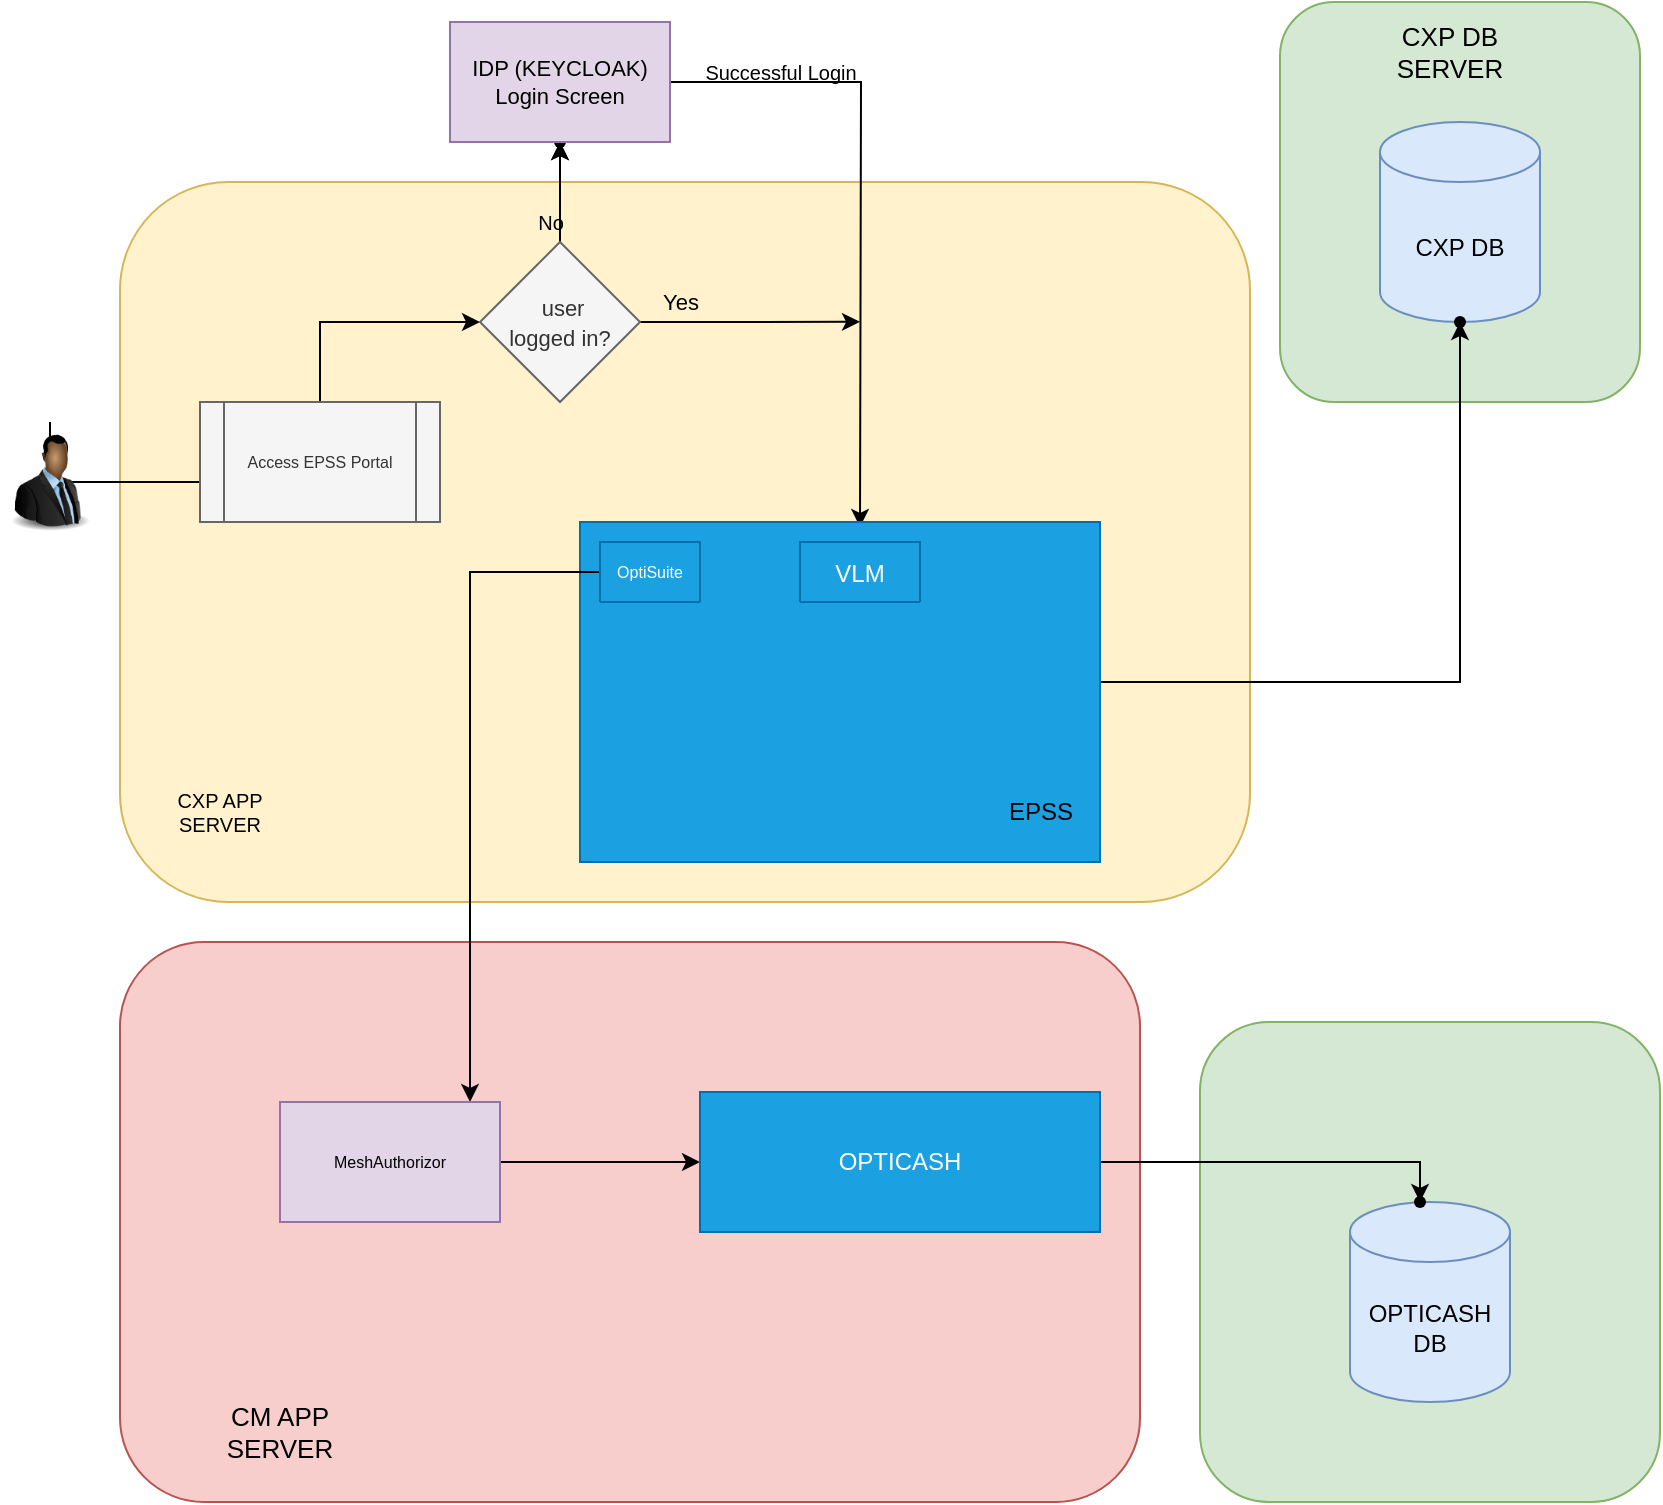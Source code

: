 <mxfile version="20.5.1" type="github">
  <diagram id="HO4zrdb7I9DzVSK7elLF" name="Page-1">
    <mxGraphModel dx="1483" dy="827" grid="1" gridSize="10" guides="1" tooltips="1" connect="1" arrows="1" fold="1" page="1" pageScale="1" pageWidth="850" pageHeight="1100" math="0" shadow="0">
      <root>
        <mxCell id="0" />
        <mxCell id="1" parent="0" />
        <mxCell id="ZP_X-qLNK-64IADdwhyX-34" value="" style="rounded=1;whiteSpace=wrap;html=1;fontSize=13;fillColor=#d5e8d4;strokeColor=#82b366;" vertex="1" parent="1">
          <mxGeometry x="650" y="120" width="180" height="200" as="geometry" />
        </mxCell>
        <mxCell id="ZP_X-qLNK-64IADdwhyX-30" value="" style="rounded=1;whiteSpace=wrap;html=1;fontSize=12;fillColor=#fff2cc;strokeColor=#d6b656;" vertex="1" parent="1">
          <mxGeometry x="70" y="210" width="565" height="360" as="geometry" />
        </mxCell>
        <mxCell id="ZP_X-qLNK-64IADdwhyX-29" value="" style="rounded=1;whiteSpace=wrap;html=1;fontSize=12;fillColor=#f8cecc;strokeColor=#b85450;" vertex="1" parent="1">
          <mxGeometry x="70" y="590" width="510" height="280" as="geometry" />
        </mxCell>
        <mxCell id="ZP_X-qLNK-64IADdwhyX-28" value="" style="rounded=1;whiteSpace=wrap;html=1;fontSize=12;fillColor=#d5e8d4;strokeColor=#82b366;" vertex="1" parent="1">
          <mxGeometry x="610" y="630" width="230" height="240" as="geometry" />
        </mxCell>
        <mxCell id="9r-Za-daL24O9KRD6en_-4" style="edgeStyle=orthogonalEdgeStyle;rounded=0;orthogonalLoop=1;jettySize=auto;html=1;exitX=0.5;exitY=0;exitDx=0;exitDy=0;entryX=0.563;entryY=1;entryDx=0;entryDy=0;entryPerimeter=0;" parent="1" source="9r-Za-daL24O9KRD6en_-1" target="9r-Za-daL24O9KRD6en_-17" edge="1">
          <mxGeometry relative="1" as="geometry">
            <mxPoint x="175" y="380" as="targetPoint" />
            <Array as="points">
              <mxPoint x="35" y="360" />
              <mxPoint x="170" y="360" />
              <mxPoint x="170" y="370" />
            </Array>
          </mxGeometry>
        </mxCell>
        <mxCell id="9r-Za-daL24O9KRD6en_-1" value="" style="image;html=1;image=img/lib/clip_art/people/Suit_Man_Black_128x128.png" parent="1" vertex="1">
          <mxGeometry x="10" y="330" width="50" height="60" as="geometry" />
        </mxCell>
        <mxCell id="9r-Za-daL24O9KRD6en_-7" value="" style="edgeStyle=orthogonalEdgeStyle;rounded=0;orthogonalLoop=1;jettySize=auto;html=1;startArrow=none;" parent="1" source="9r-Za-daL24O9KRD6en_-19" edge="1">
          <mxGeometry relative="1" as="geometry">
            <mxPoint x="170.0" y="340" as="sourcePoint" />
            <mxPoint x="250" y="280" as="targetPoint" />
            <Array as="points">
              <mxPoint x="170" y="280" />
              <mxPoint x="250" y="280" />
            </Array>
          </mxGeometry>
        </mxCell>
        <mxCell id="9r-Za-daL24O9KRD6en_-10" value="" style="edgeStyle=orthogonalEdgeStyle;rounded=0;orthogonalLoop=1;jettySize=auto;html=1;fontSize=8;" parent="1" source="9r-Za-daL24O9KRD6en_-5" target="9r-Za-daL24O9KRD6en_-9" edge="1">
          <mxGeometry relative="1" as="geometry" />
        </mxCell>
        <mxCell id="9r-Za-daL24O9KRD6en_-14" style="edgeStyle=orthogonalEdgeStyle;rounded=0;orthogonalLoop=1;jettySize=auto;html=1;exitX=1;exitY=0.5;exitDx=0;exitDy=0;fontSize=8;" parent="1" source="9r-Za-daL24O9KRD6en_-5" edge="1">
          <mxGeometry relative="1" as="geometry">
            <mxPoint x="440" y="279.923" as="targetPoint" />
          </mxGeometry>
        </mxCell>
        <mxCell id="ZP_X-qLNK-64IADdwhyX-36" value="" style="edgeStyle=orthogonalEdgeStyle;rounded=0;orthogonalLoop=1;jettySize=auto;html=1;fontSize=11;" edge="1" parent="1" source="9r-Za-daL24O9KRD6en_-5" target="9r-Za-daL24O9KRD6en_-12">
          <mxGeometry relative="1" as="geometry" />
        </mxCell>
        <mxCell id="9r-Za-daL24O9KRD6en_-5" value="&lt;span style=&quot;font-size: 11px;&quot;&gt;&amp;nbsp;user &lt;br&gt;logged in?&lt;/span&gt;" style="rhombus;whiteSpace=wrap;html=1;fillColor=#f5f5f5;strokeColor=#666666;fontColor=#333333;" parent="1" vertex="1">
          <mxGeometry x="250" y="240" width="80" height="80" as="geometry" />
        </mxCell>
        <mxCell id="9r-Za-daL24O9KRD6en_-9" value="" style="shape=waypoint;sketch=0;size=6;pointerEvents=1;points=[];fillColor=default;resizable=0;rotatable=0;perimeter=centerPerimeter;snapToPoint=1;" parent="1" vertex="1">
          <mxGeometry x="270" y="170" width="40" height="40" as="geometry" />
        </mxCell>
        <mxCell id="9r-Za-daL24O9KRD6en_-11" value="&lt;font style=&quot;font-size: 10px;&quot;&gt;No&lt;/font&gt;" style="text;html=1;align=center;verticalAlign=middle;resizable=0;points=[];autosize=1;strokeColor=none;fillColor=none;fontSize=8;" parent="1" vertex="1">
          <mxGeometry x="265" y="215" width="40" height="30" as="geometry" />
        </mxCell>
        <mxCell id="9r-Za-daL24O9KRD6en_-13" style="edgeStyle=orthogonalEdgeStyle;rounded=0;orthogonalLoop=1;jettySize=auto;html=1;fontSize=8;" parent="1" source="9r-Za-daL24O9KRD6en_-12" edge="1">
          <mxGeometry relative="1" as="geometry">
            <mxPoint x="440" y="382.462" as="targetPoint" />
          </mxGeometry>
        </mxCell>
        <mxCell id="9r-Za-daL24O9KRD6en_-12" value="&lt;font style=&quot;font-size: 11px;&quot;&gt;IDP (KEYCLOAK) &lt;br&gt;Login Screen&lt;/font&gt;" style="rounded=0;whiteSpace=wrap;html=1;fontSize=8;fillColor=#e1d5e7;strokeColor=#9673a6;" parent="1" vertex="1">
          <mxGeometry x="235" y="130" width="110" height="60" as="geometry" />
        </mxCell>
        <mxCell id="9r-Za-daL24O9KRD6en_-15" value="&lt;font style=&quot;font-size: 11px;&quot;&gt;&lt;font style=&quot;font-size: 11px;&quot;&gt;Ye&lt;/font&gt;s&lt;/font&gt;" style="text;html=1;align=center;verticalAlign=middle;resizable=0;points=[];autosize=1;strokeColor=none;fillColor=none;fontSize=8;" parent="1" vertex="1">
          <mxGeometry x="330" y="255" width="40" height="30" as="geometry" />
        </mxCell>
        <mxCell id="9r-Za-daL24O9KRD6en_-16" value="&lt;font style=&quot;font-size: 10px;&quot;&gt;Successful Login&lt;/font&gt;" style="text;html=1;align=center;verticalAlign=middle;resizable=0;points=[];autosize=1;strokeColor=none;fillColor=none;fontSize=8;" parent="1" vertex="1">
          <mxGeometry x="350" y="140" width="100" height="30" as="geometry" />
        </mxCell>
        <mxCell id="9r-Za-daL24O9KRD6en_-17" value="Access EPSS Portal" style="text;html=1;align=center;verticalAlign=middle;resizable=0;points=[];autosize=1;strokeColor=none;fillColor=none;fontSize=8;" parent="1" vertex="1">
          <mxGeometry x="120" y="350" width="100" height="20" as="geometry" />
        </mxCell>
        <mxCell id="ZP_X-qLNK-64IADdwhyX-27" value="" style="edgeStyle=orthogonalEdgeStyle;rounded=0;orthogonalLoop=1;jettySize=auto;html=1;fontSize=12;" edge="1" parent="1" source="9r-Za-daL24O9KRD6en_-18" target="ZP_X-qLNK-64IADdwhyX-26">
          <mxGeometry relative="1" as="geometry">
            <Array as="points">
              <mxPoint x="740" y="460" />
              <mxPoint x="740" y="280" />
            </Array>
          </mxGeometry>
        </mxCell>
        <mxCell id="9r-Za-daL24O9KRD6en_-18" value="" style="rounded=0;whiteSpace=wrap;html=1;fontSize=8;fillColor=#1ba1e2;fontColor=#ffffff;strokeColor=#006EAF;" parent="1" vertex="1">
          <mxGeometry x="300" y="380" width="260" height="170" as="geometry" />
        </mxCell>
        <mxCell id="9r-Za-daL24O9KRD6en_-19" value="Access EPSS Portal" style="shape=process;whiteSpace=wrap;html=1;backgroundOutline=1;fontSize=8;fillColor=#f5f5f5;fontColor=#333333;strokeColor=#666666;" parent="1" vertex="1">
          <mxGeometry x="110" y="320" width="120" height="60" as="geometry" />
        </mxCell>
        <mxCell id="ZP_X-qLNK-64IADdwhyX-15" value="" style="edgeStyle=orthogonalEdgeStyle;rounded=0;orthogonalLoop=1;jettySize=auto;html=1;" edge="1" parent="1" source="9r-Za-daL24O9KRD6en_-22" target="ZP_X-qLNK-64IADdwhyX-14">
          <mxGeometry relative="1" as="geometry">
            <Array as="points">
              <mxPoint x="245" y="405" />
            </Array>
          </mxGeometry>
        </mxCell>
        <mxCell id="9r-Za-daL24O9KRD6en_-22" value="OptiSuite" style="swimlane;fontStyle=0;childLayout=stackLayout;horizontal=1;startSize=30;horizontalStack=0;resizeParent=1;resizeParentMax=0;resizeLast=0;collapsible=1;marginBottom=0;fontSize=8;fillColor=#1ba1e2;fontColor=#ffffff;strokeColor=#006EAF;" parent="1" vertex="1" collapsed="1">
          <mxGeometry x="310" y="390" width="50" height="30" as="geometry">
            <mxRectangle x="310" y="390" width="140" height="120" as="alternateBounds" />
          </mxGeometry>
        </mxCell>
        <mxCell id="9r-Za-daL24O9KRD6en_-23" value="OptiCash" style="text;strokeColor=#b85450;fillColor=#f8cecc;align=left;verticalAlign=middle;spacingLeft=4;spacingRight=4;overflow=hidden;points=[[0,0.5],[1,0.5]];portConstraint=eastwest;rotatable=0;fontSize=8;" parent="9r-Za-daL24O9KRD6en_-22" vertex="1">
          <mxGeometry y="30" width="140" height="30" as="geometry" />
        </mxCell>
        <mxCell id="9r-Za-daL24O9KRD6en_-24" value="OptiVault" style="text;strokeColor=#b85450;fillColor=#f8cecc;align=left;verticalAlign=middle;spacingLeft=4;spacingRight=4;overflow=hidden;points=[[0,0.5],[1,0.5]];portConstraint=eastwest;rotatable=0;fontSize=8;" parent="9r-Za-daL24O9KRD6en_-22" vertex="1">
          <mxGeometry y="60" width="140" height="30" as="geometry" />
        </mxCell>
        <mxCell id="9r-Za-daL24O9KRD6en_-25" value="OptiNet" style="text;strokeColor=#b85450;fillColor=#f8cecc;align=left;verticalAlign=middle;spacingLeft=4;spacingRight=4;overflow=hidden;points=[[0,0.5],[1,0.5]];portConstraint=eastwest;rotatable=0;fontSize=8;" parent="9r-Za-daL24O9KRD6en_-22" vertex="1">
          <mxGeometry y="90" width="140" height="30" as="geometry" />
        </mxCell>
        <mxCell id="9r-Za-daL24O9KRD6en_-55" value="&lt;font style=&quot;font-size: 12px;&quot;&gt;EPSS&lt;/font&gt;" style="text;html=1;resizable=0;autosize=1;align=center;verticalAlign=middle;points=[];fillColor=none;strokeColor=none;rounded=0;fontFamily=Helvetica;fontSize=8;fontColor=default;" parent="1" vertex="1">
          <mxGeometry x="500" y="510" width="60" height="30" as="geometry" />
        </mxCell>
        <mxCell id="KgrpGOLqsfQcy7DlxQ22-3" value="VLM" style="swimlane;fontStyle=0;childLayout=stackLayout;horizontal=1;startSize=30;horizontalStack=0;resizeParent=1;resizeParentMax=1;resizeLast=1;collapsible=1;marginBottom=0;fillColor=#1ba1e2;fontColor=#ffffff;strokeColor=#006EAF;" parent="1" vertex="1" collapsed="1">
          <mxGeometry x="410" y="390" width="60" height="30" as="geometry">
            <mxRectangle x="410" y="390" width="140" height="160" as="alternateBounds" />
          </mxGeometry>
        </mxCell>
        <mxCell id="KgrpGOLqsfQcy7DlxQ22-4" value="CarrierWeb" style="text;strokeColor=#6c8ebf;fillColor=#dae8fc;align=left;verticalAlign=middle;spacingLeft=4;spacingRight=4;overflow=hidden;points=[[0,0.5],[1,0.5]];portConstraint=eastwest;rotatable=0;" parent="KgrpGOLqsfQcy7DlxQ22-3" vertex="1">
          <mxGeometry y="30" width="140" height="30" as="geometry" />
        </mxCell>
        <mxCell id="KgrpGOLqsfQcy7DlxQ22-5" value="Invoice Validation" style="text;strokeColor=#6c8ebf;fillColor=#dae8fc;align=left;verticalAlign=middle;spacingLeft=4;spacingRight=4;overflow=hidden;points=[[0,0.5],[1,0.5]];portConstraint=eastwest;rotatable=0;" parent="KgrpGOLqsfQcy7DlxQ22-3" vertex="1">
          <mxGeometry y="60" width="140" height="30" as="geometry" />
        </mxCell>
        <mxCell id="KgrpGOLqsfQcy7DlxQ22-6" value="Vault Balance" style="text;strokeColor=#6c8ebf;fillColor=#dae8fc;align=left;verticalAlign=middle;spacingLeft=4;spacingRight=4;overflow=hidden;points=[[0,0.5],[1,0.5]];portConstraint=eastwest;rotatable=0;" parent="KgrpGOLqsfQcy7DlxQ22-3" vertex="1">
          <mxGeometry y="90" width="140" height="30" as="geometry" />
        </mxCell>
        <mxCell id="KgrpGOLqsfQcy7DlxQ22-7" value="Vault Balance Agent" style="text;strokeColor=#6c8ebf;fillColor=#dae8fc;align=left;verticalAlign=middle;spacingLeft=4;spacingRight=4;overflow=hidden;points=[[0,0.5],[1,0.5]];portConstraint=eastwest;rotatable=0;" parent="KgrpGOLqsfQcy7DlxQ22-3" vertex="1">
          <mxGeometry y="120" width="140" height="30" as="geometry" />
        </mxCell>
        <mxCell id="ZP_X-qLNK-64IADdwhyX-17" value="" style="edgeStyle=orthogonalEdgeStyle;rounded=0;orthogonalLoop=1;jettySize=auto;html=1;" edge="1" parent="1" source="ZP_X-qLNK-64IADdwhyX-14" target="ZP_X-qLNK-64IADdwhyX-16">
          <mxGeometry relative="1" as="geometry" />
        </mxCell>
        <mxCell id="ZP_X-qLNK-64IADdwhyX-14" value="MeshAuthorizor" style="whiteSpace=wrap;html=1;fontSize=8;fontStyle=0;startSize=30;fillColor=#e1d5e7;strokeColor=#9673a6;" vertex="1" parent="1">
          <mxGeometry x="150" y="670" width="110" height="60" as="geometry" />
        </mxCell>
        <mxCell id="ZP_X-qLNK-64IADdwhyX-25" value="" style="edgeStyle=orthogonalEdgeStyle;rounded=0;orthogonalLoop=1;jettySize=auto;html=1;fontSize=12;" edge="1" parent="1" source="ZP_X-qLNK-64IADdwhyX-16" target="ZP_X-qLNK-64IADdwhyX-24">
          <mxGeometry relative="1" as="geometry">
            <Array as="points">
              <mxPoint x="720" y="700" />
            </Array>
          </mxGeometry>
        </mxCell>
        <mxCell id="ZP_X-qLNK-64IADdwhyX-16" value="&lt;font style=&quot;font-size: 12px;&quot;&gt;OPTICASH&lt;/font&gt;" style="whiteSpace=wrap;html=1;fontSize=8;fontStyle=0;startSize=30;fillColor=#1ba1e2;fontColor=#ffffff;strokeColor=#006EAF;" vertex="1" parent="1">
          <mxGeometry x="360" y="665" width="200" height="70" as="geometry" />
        </mxCell>
        <mxCell id="ZP_X-qLNK-64IADdwhyX-18" value="CXP DB" style="shape=cylinder3;whiteSpace=wrap;html=1;boundedLbl=1;backgroundOutline=1;size=15;fontSize=12;fillColor=#dae8fc;strokeColor=#6c8ebf;" vertex="1" parent="1">
          <mxGeometry x="700" y="180" width="80" height="100" as="geometry" />
        </mxCell>
        <mxCell id="ZP_X-qLNK-64IADdwhyX-19" value="OPTICASH DB" style="shape=cylinder3;whiteSpace=wrap;html=1;boundedLbl=1;backgroundOutline=1;size=15;fontSize=12;fillColor=#dae8fc;strokeColor=#6c8ebf;" vertex="1" parent="1">
          <mxGeometry x="685" y="720" width="80" height="100" as="geometry" />
        </mxCell>
        <mxCell id="ZP_X-qLNK-64IADdwhyX-24" value="" style="shape=waypoint;sketch=0;size=6;pointerEvents=1;points=[];fillColor=default;resizable=0;rotatable=0;perimeter=centerPerimeter;snapToPoint=1;fontSize=8;fontStyle=0;startSize=30;" vertex="1" parent="1">
          <mxGeometry x="700" y="700" width="40" height="40" as="geometry" />
        </mxCell>
        <mxCell id="ZP_X-qLNK-64IADdwhyX-26" value="" style="shape=waypoint;sketch=0;size=6;pointerEvents=1;points=[];fillColor=default;resizable=0;rotatable=0;perimeter=centerPerimeter;snapToPoint=1;fontSize=8;rounded=0;" vertex="1" parent="1">
          <mxGeometry x="720" y="260" width="40" height="40" as="geometry" />
        </mxCell>
        <mxCell id="ZP_X-qLNK-64IADdwhyX-33" value="&lt;font style=&quot;font-size: 13px;&quot;&gt;CM APP SERVER&lt;/font&gt;" style="text;html=1;strokeColor=none;fillColor=none;align=center;verticalAlign=middle;whiteSpace=wrap;rounded=0;fontSize=11;" vertex="1" parent="1">
          <mxGeometry x="120" y="820" width="60" height="30" as="geometry" />
        </mxCell>
        <mxCell id="ZP_X-qLNK-64IADdwhyX-35" value="CXP DB SERVER" style="text;html=1;strokeColor=none;fillColor=none;align=center;verticalAlign=middle;whiteSpace=wrap;rounded=0;fontSize=13;" vertex="1" parent="1">
          <mxGeometry x="705" y="130" width="60" height="30" as="geometry" />
        </mxCell>
        <mxCell id="ZP_X-qLNK-64IADdwhyX-39" value="CXP APP SERVER" style="text;html=1;strokeColor=none;fillColor=none;align=center;verticalAlign=middle;whiteSpace=wrap;rounded=0;fontSize=10;" vertex="1" parent="1">
          <mxGeometry x="90" y="510" width="60" height="30" as="geometry" />
        </mxCell>
      </root>
    </mxGraphModel>
  </diagram>
</mxfile>
